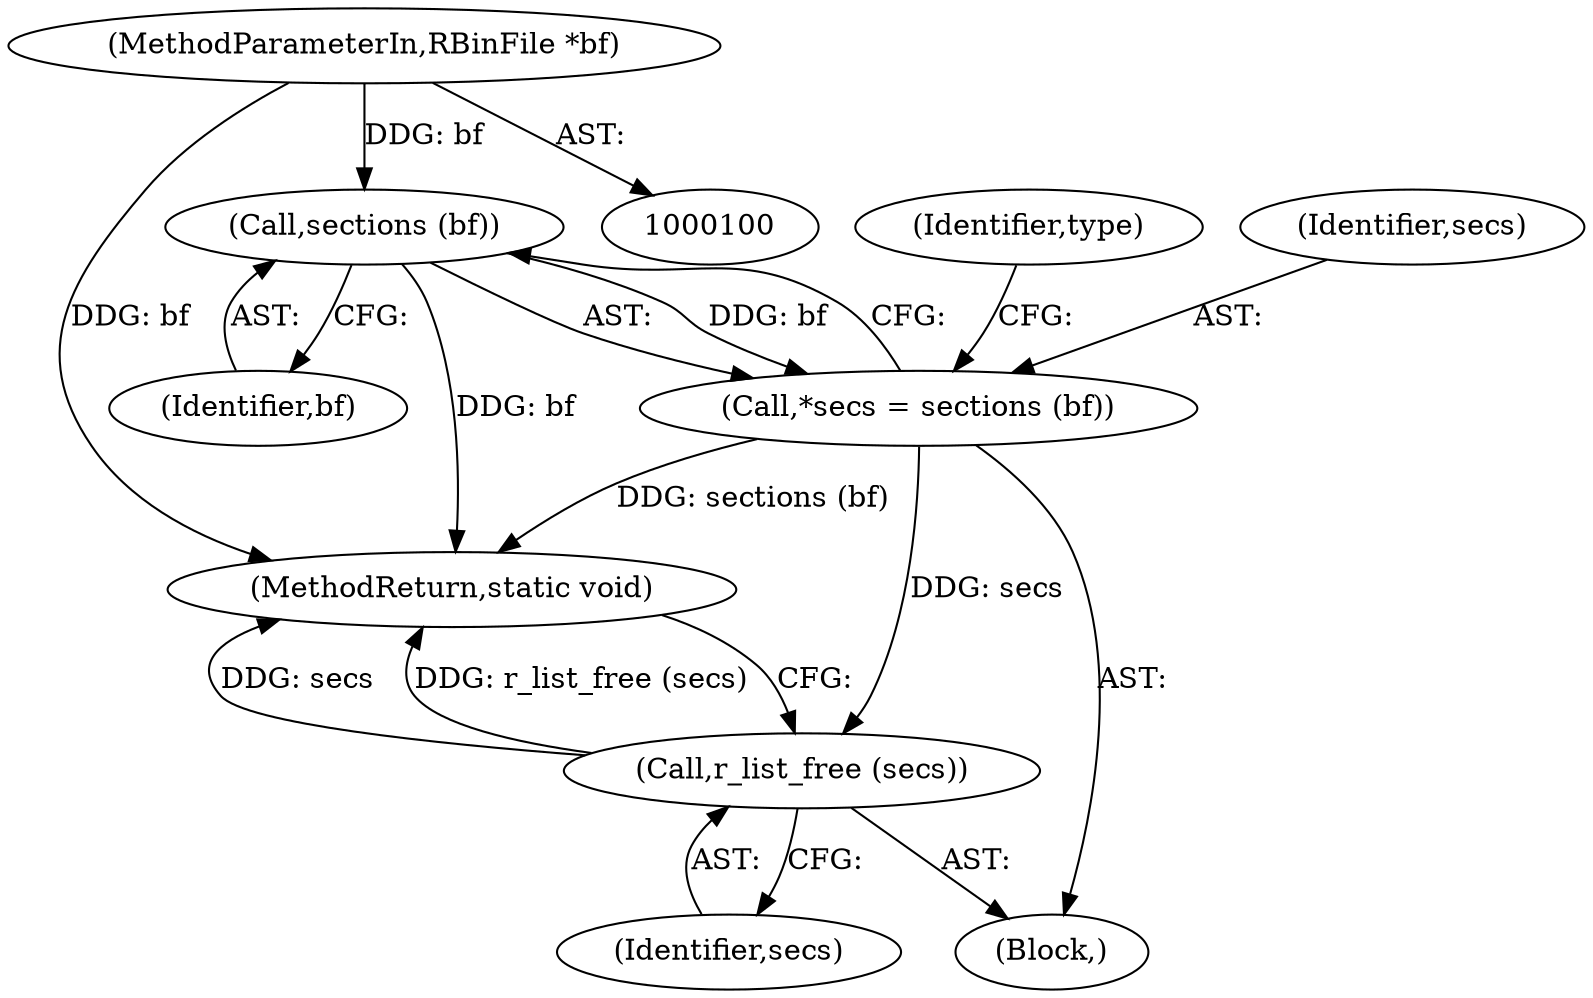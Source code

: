 digraph "0_radare2_1f37c04f2a762500222dda2459e6a04646feeedf@pointer" {
"1000108" [label="(Call,sections (bf))"];
"1000101" [label="(MethodParameterIn,RBinFile *bf)"];
"1000106" [label="(Call,*secs = sections (bf))"];
"1000273" [label="(Call,r_list_free (secs))"];
"1000274" [label="(Identifier,secs)"];
"1000104" [label="(Block,)"];
"1000109" [label="(Identifier,bf)"];
"1000107" [label="(Identifier,secs)"];
"1000273" [label="(Call,r_list_free (secs))"];
"1000106" [label="(Call,*secs = sections (bf))"];
"1000101" [label="(MethodParameterIn,RBinFile *bf)"];
"1000275" [label="(MethodReturn,static void)"];
"1000108" [label="(Call,sections (bf))"];
"1000116" [label="(Identifier,type)"];
"1000108" -> "1000106"  [label="AST: "];
"1000108" -> "1000109"  [label="CFG: "];
"1000109" -> "1000108"  [label="AST: "];
"1000106" -> "1000108"  [label="CFG: "];
"1000108" -> "1000275"  [label="DDG: bf"];
"1000108" -> "1000106"  [label="DDG: bf"];
"1000101" -> "1000108"  [label="DDG: bf"];
"1000101" -> "1000100"  [label="AST: "];
"1000101" -> "1000275"  [label="DDG: bf"];
"1000106" -> "1000104"  [label="AST: "];
"1000107" -> "1000106"  [label="AST: "];
"1000116" -> "1000106"  [label="CFG: "];
"1000106" -> "1000275"  [label="DDG: sections (bf)"];
"1000106" -> "1000273"  [label="DDG: secs"];
"1000273" -> "1000104"  [label="AST: "];
"1000273" -> "1000274"  [label="CFG: "];
"1000274" -> "1000273"  [label="AST: "];
"1000275" -> "1000273"  [label="CFG: "];
"1000273" -> "1000275"  [label="DDG: secs"];
"1000273" -> "1000275"  [label="DDG: r_list_free (secs)"];
}
